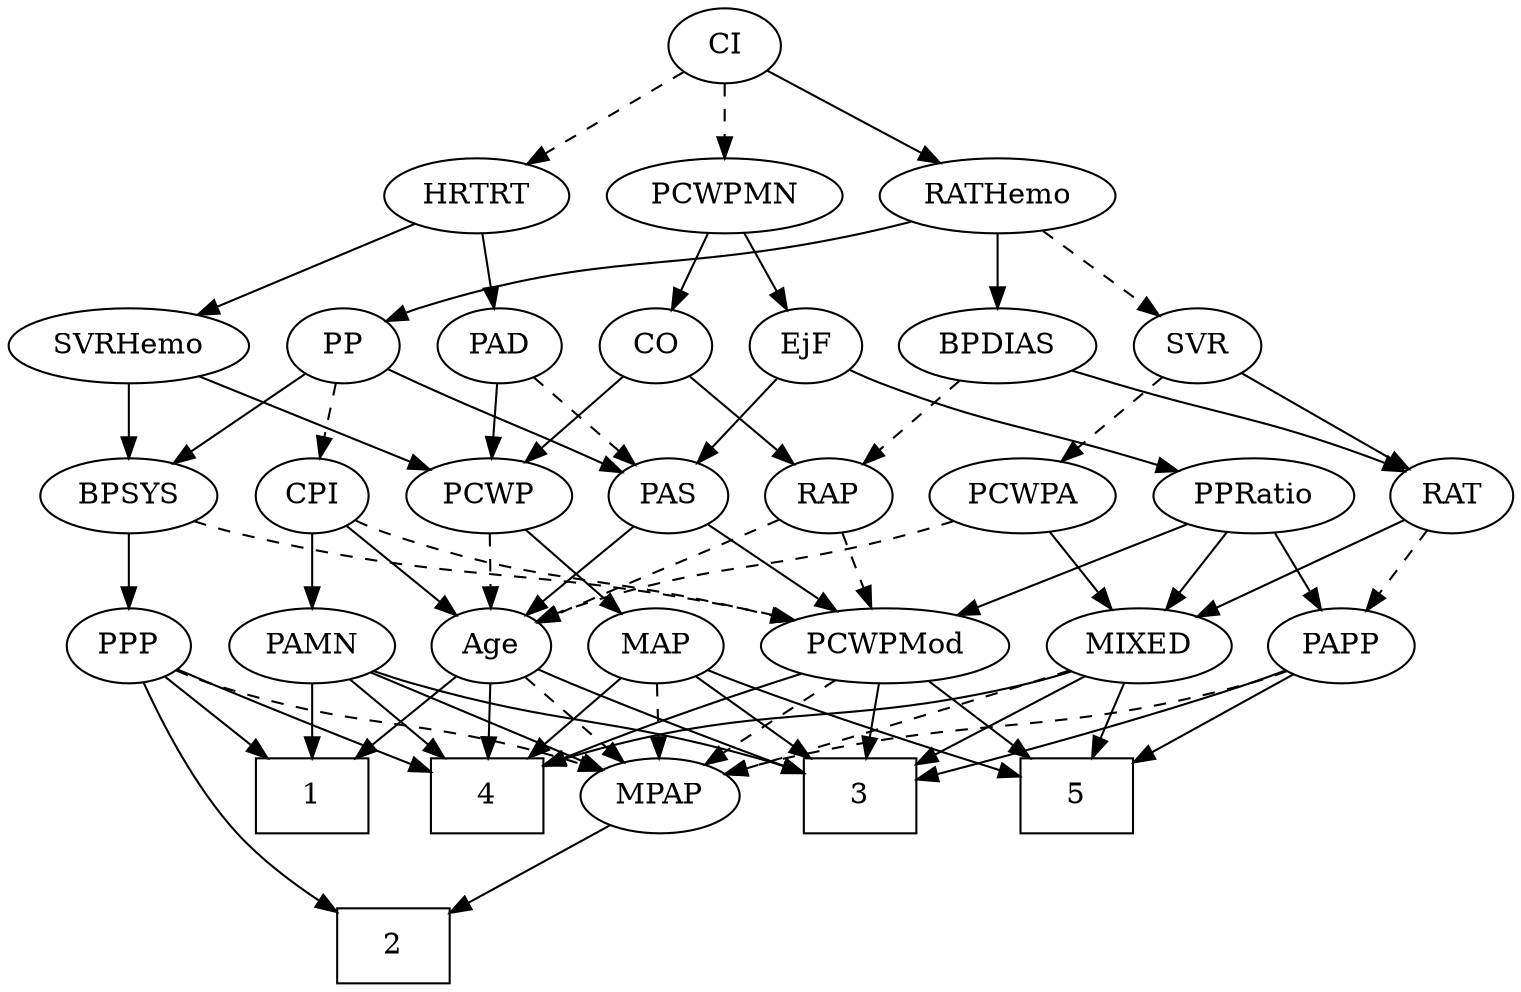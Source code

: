 strict digraph {
	graph [bb="0,0,665.34,468"];
	node [label="\N"];
	1	[height=0.5,
		pos="131.05,90",
		shape=box,
		width=0.75];
	2	[height=0.5,
		pos="169.05,18",
		shape=box,
		width=0.75];
	3	[height=0.5,
		pos="380.05,90",
		shape=box,
		width=0.75];
	4	[height=0.5,
		pos="210.05,90",
		shape=box,
		width=0.75];
	5	[height=0.5,
		pos="476.05,90",
		shape=box,
		width=0.75];
	Age	[height=0.5,
		pos="212.05,162",
		width=0.75];
	Age -> 1	[pos="e,150.74,108.02 196.04,147.17 185.38,137.95 171.08,125.6 158.61,114.82",
		style=solid];
	Age -> 3	[pos="e,352.8,101.39 233.27,150.72 238.1,148.45 243.23,146.1 248.05,144 279.86,130.12 316.52,115.5 343.13,105.15",
		style=solid];
	Age -> 4	[pos="e,210.53,108.1 211.55,143.7 211.33,135.98 211.07,126.71 210.82,118.11",
		style=solid];
	MPAP	[height=0.5,
		pos="290.05,90",
		width=0.97491];
	Age -> MPAP	[pos="e,273.32,106.01 227.46,147.17 238.31,137.43 253.07,124.19 265.53,113.01",
		style=dashed];
	EjF	[height=0.5,
		pos="365.05,306",
		width=0.75];
	PAS	[height=0.5,
		pos="293.05,234",
		width=0.75];
	EjF -> PAS	[pos="e,307.84,249.38 350.48,290.83 340.3,280.94 326.52,267.55 315.01,256.36",
		style=solid];
	PPRatio	[height=0.5,
		pos="553.05,234",
		width=1.1013];
	EjF -> PPRatio	[pos="e,522.84,245.73 386.2,294.55 391.03,292.29 396.18,289.98 401.05,288 446.34,269.53 458.88,268.16 505.05,252 507.74,251.06 510.53,\
250.08 513.33,249.09",
		style=solid];
	RAP	[height=0.5,
		pos="366.05,234",
		width=0.77632];
	RAP -> Age	[pos="e,233.33,173.15 343.76,222.71 338.92,220.48 333.81,218.15 329.05,216 293.15,199.78 283.86,196.41 248.05,180 246.25,179.18 244.42,\
178.33 242.56,177.47",
		style=dashed];
	PCWPMod	[height=0.5,
		pos="389.05,162",
		width=1.4443];
	RAP -> PCWPMod	[pos="e,383.37,180.28 371.61,216.05 374.2,208.18 377.34,198.62 380.24,189.79",
		style=dashed];
	MIXED	[height=0.5,
		pos="499.05,162",
		width=1.1193];
	MIXED -> 3	[pos="e,407.26,107.01 475.53,147.17 458.58,137.2 435.37,123.55 416.08,112.2",
		style=solid];
	MIXED -> 4	[pos="e,237.26,104.77 469.22,149.81 462.94,147.69 456.32,145.63 450.05,144 363.98,121.63 335.71,134.92 246.92,107.8",
		style=solid];
	MIXED -> 5	[pos="e,481.72,108.28 493.48,144.05 490.89,136.18 487.75,126.62 484.85,117.79",
		style=solid];
	MIXED -> MPAP	[pos="e,318.99,100.45 468.22,150.23 462.2,148.15 455.93,146 450.05,144 408.61,129.95 360.99,114.23 328.55,103.59",
		style=dashed];
	MPAP -> 2	[pos="e,196.05,34.625 267.57,75.998 249.95,65.803 225.09,51.421 204.75,39.655",
		style=solid];
	BPSYS	[height=0.5,
		pos="50.046,234",
		width=1.0471];
	BPSYS -> PCWPMod	[pos="e,350.82,174.39 78.103,221.86 84.274,219.69 90.825,217.59 97.046,216 197.7,190.21 226.49,201.98 328.05,180 332.22,179.1 336.52,178.08 \
340.83,177",
		style=dashed];
	PPP	[height=0.5,
		pos="50.046,162",
		width=0.75];
	BPSYS -> PPP	[pos="e,50.046,180.1 50.046,215.7 50.046,207.98 50.046,198.71 50.046,190.11",
		style=solid];
	PAD	[height=0.5,
		pos="219.05,306",
		width=0.79437];
	PAD -> PAS	[pos="e,277.99,249.25 234.38,290.5 244.87,280.58 258.94,267.26 270.67,256.16",
		style=dashed];
	PCWP	[height=0.5,
		pos="213.05,234",
		width=0.97491];
	PAD -> PCWP	[pos="e,214.51,252.1 217.56,287.7 216.9,279.98 216.11,270.71 215.37,262.11",
		style=solid];
	CO	[height=0.5,
		pos="293.05,306",
		width=0.75];
	CO -> RAP	[pos="e,351.04,249.38 307.82,290.83 318.14,280.94 332.1,267.55 343.77,256.36",
		style=solid];
	CO -> PCWP	[pos="e,230.2,250.01 277.24,291.17 266,281.34 250.68,267.93 237.83,256.69",
		style=solid];
	PAS -> Age	[pos="e,228.02,176.8 277.04,219.17 265.28,209.01 249.11,195.03 235.84,183.56",
		style=solid];
	PAS -> PCWPMod	[pos="e,367.86,178.45 310.65,220.16 324.26,210.24 343.41,196.27 359.38,184.63",
		style=solid];
	PAMN	[height=0.5,
		pos="131.05,162",
		width=1.011];
	PAMN -> 1	[pos="e,131.05,108.1 131.05,143.7 131.05,135.98 131.05,126.71 131.05,118.11",
		style=solid];
	PAMN -> 3	[pos="e,353,101.66 158.45,149.97 164.21,147.84 170.29,145.73 176.05,144 245.01,123.22 265.01,128.53 334.05,108 337.15,107.08 340.34,106.06 \
343.53,104.98",
		style=solid];
	PAMN -> 4	[pos="e,190.72,108.13 148.19,145.81 158.36,136.79 171.49,125.16 183.03,114.93",
		style=solid];
	PAMN -> MPAP	[pos="e,264.28,102.34 157.3,149.44 183.93,137.72 225.3,119.5 254.78,106.53",
		style=solid];
	RATHemo	[height=0.5,
		pos="450.05,378",
		width=1.3721];
	SVR	[height=0.5,
		pos="540.05,306",
		width=0.77632];
	RATHemo -> SVR	[pos="e,522.86,320.37 470.02,361.46 483.27,351.16 500.76,337.56 514.94,326.53",
		style=dashed];
	BPDIAS	[height=0.5,
		pos="452.05,306",
		width=1.1735];
	RATHemo -> BPDIAS	[pos="e,451.56,324.1 450.54,359.7 450.76,351.98 451.03,342.71 451.27,334.11",
		style=solid];
	PP	[height=0.5,
		pos="145.05,306",
		width=0.75];
	RATHemo -> PP	[pos="e,165.6,317.87 413.08,365.86 405.49,363.77 397.54,361.7 390.05,360 298.13,339.12 270.93,352.38 181.05,324 179.12,323.39 177.16,322.7 \
175.21,321.95",
		style=solid];
	CPI	[height=0.5,
		pos="133.05,234",
		width=0.75];
	CPI -> Age	[pos="e,196.47,176.8 148.65,219.17 160.12,209.01 175.9,195.03 188.84,183.56",
		style=solid];
	CPI -> PAMN	[pos="e,131.53,180.1 132.55,215.7 132.33,207.98 132.07,198.71 131.82,190.11",
		style=solid];
	CPI -> PCWPMod	[pos="e,350.4,174.08 153.66,222.32 158.62,220.02 163.95,217.76 169.05,216 237.55,192.39 257.79,197.73 328.05,180 332.12,178.97 336.34,\
177.87 340.57,176.74",
		style=dashed];
	RAT	[height=0.5,
		pos="638.05,234",
		width=0.75827];
	RAT -> MIXED	[pos="e,525.1,176.12 616.93,222.37 595.02,211.33 560.36,193.88 534.28,180.75",
		style=solid];
	PAPP	[height=0.5,
		pos="589.05,162",
		width=0.88464];
	RAT -> PAPP	[pos="e,600.23,178.98 627.17,217.46 620.98,208.62 613.08,197.34 606.08,187.34",
		style=dashed];
	SVR -> RAT	[pos="e,620.18,247.76 558.02,292.16 573.08,281.41 594.78,265.91 611.78,253.76",
		style=solid];
	PCWPA	[height=0.5,
		pos="454.05,234",
		width=1.1555];
	SVR -> PCWPA	[pos="e,472.67,250.16 523.46,291.5 511.3,281.61 494.54,267.96 480.54,256.56",
		style=dashed];
	PCWPMod -> 3	[pos="e,382.24,108.1 386.82,143.7 385.83,135.98 384.64,126.71 383.53,118.11",
		style=solid];
	PCWPMod -> 4	[pos="e,237.06,104.06 353.45,148.77 326.37,139.25 288.03,125.32 246.53,108.04",
		style=solid];
	PCWPMod -> 5	[pos="e,454.86,108.04 408.79,145.12 420.06,136.05 434.39,124.51 446.93,114.42",
		style=solid];
	PCWPMod -> MPAP	[pos="e,309.94,105.07 367.07,145.46 352.65,135.27 333.67,121.84 318.15,110.87",
		style=dashed];
	PCWPA -> Age	[pos="e,232.67,173.66 422.63,222.02 416.19,219.91 409.42,217.8 403.05,216 334.98,196.8 314.84,203.23 248.05,180 246.14,179.34 244.19,178.6 \
242.25,177.82",
		style=dashed];
	PCWPA -> MIXED	[pos="e,488.46,179.47 464.71,216.41 470.15,207.95 476.87,197.49 482.92,188.08",
		style=solid];
	PCWPMN	[height=0.5,
		pos="331.05,378",
		width=1.3902];
	PCWPMN -> EjF	[pos="e,357.13,323.31 339.28,360.05 343.3,351.77 348.23,341.62 352.7,332.42",
		style=solid];
	PCWPMN -> CO	[pos="e,301.9,323.31 321.85,360.05 317.3,351.68 311.72,341.4 306.69,332.13",
		style=solid];
	SVRHemo	[height=0.5,
		pos="50.046,306",
		width=1.3902];
	SVRHemo -> BPSYS	[pos="e,50.046,252.1 50.046,287.7 50.046,279.98 50.046,270.71 50.046,262.11",
		style=solid];
	SVRHemo -> PCWP	[pos="e,186.96,246.2 81.088,291.67 108.64,279.84 148.88,262.56 177.67,250.19",
		style=solid];
	BPDIAS -> RAP	[pos="e,382.64,248.5 433.38,289.81 420.87,279.62 404.24,266.09 390.65,255.02",
		style=dashed];
	BPDIAS -> RAT	[pos="e,616.88,245.43 484.11,294.1 521.31,281.37 580.34,260.93 602.05,252 603.87,251.25 605.73,250.46 607.6,249.64",
		style=solid];
	MAP	[height=0.5,
		pos="288.05,162",
		width=0.84854];
	MAP -> 3	[pos="e,357.68,108.02 306.22,147.17 318.57,137.78 335.19,125.13 349.54,114.21",
		style=solid];
	MAP -> 4	[pos="e,229.22,108.2 271.88,146.5 261.8,137.45 248.58,125.59 236.95,115.15",
		style=solid];
	MAP -> 5	[pos="e,448.86,100.2 312.07,150.52 317.31,148.31 322.85,146.03 328.05,144 365.61,129.31 409.13,113.91 439.21,103.53",
		style=solid];
	MAP -> MPAP	[pos="e,289.56,108.1 288.54,143.7 288.76,135.98 289.03,126.71 289.27,118.11",
		style=dashed];
	PP -> BPSYS	[pos="e,69.654,249.45 127.62,292.16 113.79,281.97 94.183,267.52 78.14,255.7",
		style=solid];
	PP -> PAS	[pos="e,271.5,245.19 166.57,294.82 191.78,282.9 233.73,263.06 262.35,249.52",
		style=solid];
	PP -> CPI	[pos="e,136.01,252.28 142.14,288.05 140.82,280.35 139.22,271.03 137.74,262.36",
		style=dashed];
	PPP -> 1	[pos="e,111.35,108.02 66.049,147.17 76.714,137.95 91.01,125.6 103.48,114.82",
		style=solid];
	PPP -> 2	[pos="e,141.92,33.983 55.757,144.17 62.811,125.14 76.227,93.952 95.046,72 105.84,59.403 120.23,48.223 133.45,39.417",
		style=solid];
	PPP -> 4	[pos="e,182.83,102.29 71.305,150.8 76.135,148.53 81.255,146.15 86.046,144 115.26,130.86 148.67,116.63 173.45,106.22",
		style=solid];
	PPP -> MPAP	[pos="e,263.27,102.07 70.662,150.32 75.614,148.02 80.947,145.75 86.046,144 154.97,120.29 176.31,129.19 246.05,108 248.6,107.22 251.22,\
106.37 253.85,105.47",
		style=dashed];
	PPRatio -> MIXED	[pos="e,511.5,179.15 540.52,216.76 533.77,208.02 525.31,197.05 517.8,187.31",
		style=solid];
	PPRatio -> PCWPMod	[pos="e,420.37,176.37 525.23,221.13 499,209.93 459.4,193.03 429.65,180.33",
		style=solid];
	PPRatio -> PAPP	[pos="e,580.58,179.47 561.58,216.41 565.88,208.04 571.19,197.71 576,188.37",
		style=solid];
	PCWP -> Age	[pos="e,212.29,180.1 212.8,215.7 212.69,207.98 212.56,198.71 212.43,190.11",
		style=dashed];
	PCWP -> MAP	[pos="e,272.32,177.68 229.32,217.81 239.68,208.14 253.27,195.46 264.76,184.73",
		style=solid];
	CI	[height=0.5,
		pos="331.05,450",
		width=0.75];
	CI -> RATHemo	[pos="e,424.98,393.74 350.7,437.44 368.49,426.98 395.07,411.34 416.27,398.87",
		style=solid];
	CI -> PCWPMN	[pos="e,331.05,396.1 331.05,431.7 331.05,423.98 331.05,414.71 331.05,406.11",
		style=dashed];
	HRTRT	[height=0.5,
		pos="219.05,378",
		width=1.1013];
	CI -> HRTRT	[pos="e,241.62,393.11 312.05,437.13 295.16,426.57 270.15,410.94 250.32,398.55",
		style=dashed];
	PAPP -> 3	[pos="e,407.06,98.729 564.47,150.4 559.09,148.2 553.4,145.95 548.05,144 503.51,127.78 451.33,111.77 417.08,101.67",
		style=solid];
	PAPP -> 5	[pos="e,503.46,107.98 568.32,148.16 552.59,138.42 530.57,124.78 511.99,113.27",
		style=solid];
	PAPP -> MPAP	[pos="e,318.44,100.7 565.08,150.04 559.56,147.8 553.67,145.64 548.05,144 459.66,118.21 433.48,129.87 344.05,108 338.93,106.75 333.58,105.27 \
328.33,103.73",
		style=dashed];
	HRTRT -> PAD	[pos="e,219.05,324.1 219.05,359.7 219.05,351.98 219.05,342.71 219.05,334.11",
		style=solid];
	HRTRT -> SVRHemo	[pos="e,81.589,320.07 190.76,365.28 163.54,354.01 122.08,336.84 91.21,324.05",
		style=solid];
}

